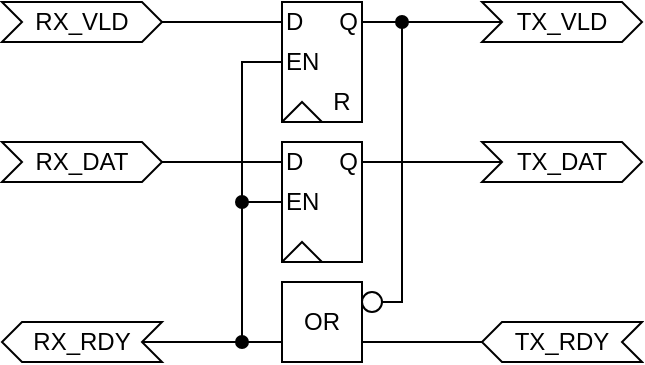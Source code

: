 <mxfile version="23.0.2" type="device">
  <diagram name="Page-1" id="h-33Ypo1zXG0YeIfGgGF">
    <mxGraphModel dx="521" dy="316" grid="1" gridSize="10" guides="1" tooltips="1" connect="1" arrows="1" fold="1" page="1" pageScale="1" pageWidth="850" pageHeight="1100" math="0" shadow="0">
      <root>
        <mxCell id="0" />
        <mxCell id="1" parent="0" />
        <mxCell id="BdMwT2BXw6ccnMAw5Xdu-15" style="edgeStyle=orthogonalEdgeStyle;rounded=0;orthogonalLoop=1;jettySize=auto;html=1;exitX=1;exitY=0.5;exitDx=0;exitDy=0;endArrow=none;endFill=0;entryX=0;entryY=0.5;entryDx=0;entryDy=0;" parent="1" source="BdMwT2BXw6ccnMAw5Xdu-12" target="BdMwT2BXw6ccnMAw5Xdu-2" edge="1">
          <mxGeometry relative="1" as="geometry">
            <mxPoint x="370" y="490" as="targetPoint" />
          </mxGeometry>
        </mxCell>
        <mxCell id="BdMwT2BXw6ccnMAw5Xdu-12" value="RX_VLD" style="shape=step;perimeter=stepPerimeter;whiteSpace=wrap;html=1;fixedSize=1;size=10;" parent="1" vertex="1">
          <mxGeometry x="180" y="470" width="80" height="20" as="geometry" />
        </mxCell>
        <mxCell id="BdMwT2BXw6ccnMAw5Xdu-13" value="TX_VLD" style="shape=step;perimeter=stepPerimeter;whiteSpace=wrap;html=1;fixedSize=1;size=10;" parent="1" vertex="1">
          <mxGeometry x="420" y="470" width="80" height="20" as="geometry" />
        </mxCell>
        <mxCell id="BdMwT2BXw6ccnMAw5Xdu-14" style="edgeStyle=orthogonalEdgeStyle;rounded=0;orthogonalLoop=1;jettySize=auto;html=1;exitX=1;exitY=0.5;exitDx=0;exitDy=0;endArrow=none;endFill=0;" parent="1" source="BdMwT2BXw6ccnMAw5Xdu-3" target="BdMwT2BXw6ccnMAw5Xdu-13" edge="1">
          <mxGeometry relative="1" as="geometry" />
        </mxCell>
        <mxCell id="BdMwT2BXw6ccnMAw5Xdu-19" value="" style="group" parent="1" vertex="1" connectable="0">
          <mxGeometry x="320" y="470" width="40" height="60" as="geometry" />
        </mxCell>
        <mxCell id="BdMwT2BXw6ccnMAw5Xdu-17" value="" style="rounded=0;whiteSpace=wrap;html=1;" parent="BdMwT2BXw6ccnMAw5Xdu-19" vertex="1">
          <mxGeometry width="40" height="60" as="geometry" />
        </mxCell>
        <mxCell id="BdMwT2BXw6ccnMAw5Xdu-2" value="D" style="text;html=1;strokeColor=none;fillColor=none;align=left;verticalAlign=middle;whiteSpace=wrap;rounded=0;" parent="BdMwT2BXw6ccnMAw5Xdu-19" vertex="1">
          <mxGeometry width="20" height="20" as="geometry" />
        </mxCell>
        <mxCell id="BdMwT2BXw6ccnMAw5Xdu-3" value="Q" style="text;html=1;strokeColor=none;fillColor=none;align=right;verticalAlign=middle;whiteSpace=wrap;rounded=0;" parent="BdMwT2BXw6ccnMAw5Xdu-19" vertex="1">
          <mxGeometry x="20" width="20" height="20" as="geometry" />
        </mxCell>
        <mxCell id="BdMwT2BXw6ccnMAw5Xdu-4" value="" style="endArrow=none;html=1;rounded=0;" parent="BdMwT2BXw6ccnMAw5Xdu-19" edge="1">
          <mxGeometry width="50" height="50" relative="1" as="geometry">
            <mxPoint y="60" as="sourcePoint" />
            <mxPoint x="20" y="60" as="targetPoint" />
            <Array as="points">
              <mxPoint x="10" y="50" />
            </Array>
          </mxGeometry>
        </mxCell>
        <mxCell id="BdMwT2BXw6ccnMAw5Xdu-5" value="R" style="text;html=1;strokeColor=none;fillColor=none;align=center;verticalAlign=middle;whiteSpace=wrap;rounded=0;" parent="BdMwT2BXw6ccnMAw5Xdu-19" vertex="1">
          <mxGeometry x="20" y="40" width="20" height="20" as="geometry" />
        </mxCell>
        <mxCell id="BdMwT2BXw6ccnMAw5Xdu-18" value="EN" style="text;html=1;strokeColor=none;fillColor=none;align=left;verticalAlign=middle;whiteSpace=wrap;rounded=0;" parent="BdMwT2BXw6ccnMAw5Xdu-19" vertex="1">
          <mxGeometry y="20" width="20" height="20" as="geometry" />
        </mxCell>
        <mxCell id="BdMwT2BXw6ccnMAw5Xdu-20" value="" style="group" parent="1" vertex="1" connectable="0">
          <mxGeometry x="320" y="540" width="40" height="60" as="geometry" />
        </mxCell>
        <mxCell id="BdMwT2BXw6ccnMAw5Xdu-21" value="" style="rounded=0;whiteSpace=wrap;html=1;" parent="BdMwT2BXw6ccnMAw5Xdu-20" vertex="1">
          <mxGeometry width="40" height="60" as="geometry" />
        </mxCell>
        <mxCell id="BdMwT2BXw6ccnMAw5Xdu-22" value="D" style="text;html=1;strokeColor=none;fillColor=none;align=left;verticalAlign=middle;whiteSpace=wrap;rounded=0;" parent="BdMwT2BXw6ccnMAw5Xdu-20" vertex="1">
          <mxGeometry width="20" height="20" as="geometry" />
        </mxCell>
        <mxCell id="BdMwT2BXw6ccnMAw5Xdu-23" value="Q" style="text;html=1;strokeColor=none;fillColor=none;align=right;verticalAlign=middle;whiteSpace=wrap;rounded=0;" parent="BdMwT2BXw6ccnMAw5Xdu-20" vertex="1">
          <mxGeometry x="20" width="20" height="20" as="geometry" />
        </mxCell>
        <mxCell id="BdMwT2BXw6ccnMAw5Xdu-24" value="" style="endArrow=none;html=1;rounded=0;" parent="BdMwT2BXw6ccnMAw5Xdu-20" edge="1">
          <mxGeometry width="50" height="50" relative="1" as="geometry">
            <mxPoint y="60" as="sourcePoint" />
            <mxPoint x="20" y="60" as="targetPoint" />
            <Array as="points">
              <mxPoint x="10" y="50" />
            </Array>
          </mxGeometry>
        </mxCell>
        <mxCell id="BdMwT2BXw6ccnMAw5Xdu-26" value="EN" style="text;html=1;strokeColor=none;fillColor=none;align=left;verticalAlign=middle;whiteSpace=wrap;rounded=0;" parent="BdMwT2BXw6ccnMAw5Xdu-20" vertex="1">
          <mxGeometry y="20" width="20" height="20" as="geometry" />
        </mxCell>
        <mxCell id="BdMwT2BXw6ccnMAw5Xdu-27" style="edgeStyle=orthogonalEdgeStyle;rounded=0;orthogonalLoop=1;jettySize=auto;html=1;exitX=1;exitY=0.5;exitDx=0;exitDy=0;entryX=0;entryY=0.5;entryDx=0;entryDy=0;endArrow=none;endFill=0;" parent="1" source="BdMwT2BXw6ccnMAw5Xdu-28" target="BdMwT2BXw6ccnMAw5Xdu-22" edge="1">
          <mxGeometry relative="1" as="geometry">
            <mxPoint x="380" y="550" as="targetPoint" />
          </mxGeometry>
        </mxCell>
        <mxCell id="BdMwT2BXw6ccnMAw5Xdu-28" value="RX_DAT" style="shape=step;perimeter=stepPerimeter;whiteSpace=wrap;html=1;fixedSize=1;size=10;" parent="1" vertex="1">
          <mxGeometry x="180" y="540" width="80" height="20" as="geometry" />
        </mxCell>
        <mxCell id="BdMwT2BXw6ccnMAw5Xdu-29" style="edgeStyle=orthogonalEdgeStyle;rounded=0;orthogonalLoop=1;jettySize=auto;html=1;exitX=1;exitY=0.5;exitDx=0;exitDy=0;entryX=0;entryY=0.75;entryDx=0;entryDy=0;endArrow=none;endFill=0;" parent="1" source="BdMwT2BXw6ccnMAw5Xdu-30" target="BdMwT2BXw6ccnMAw5Xdu-31" edge="1">
          <mxGeometry relative="1" as="geometry">
            <mxPoint x="380" y="650" as="targetPoint" />
          </mxGeometry>
        </mxCell>
        <mxCell id="BdMwT2BXw6ccnMAw5Xdu-30" value="RX_RDY" style="shape=step;perimeter=stepPerimeter;whiteSpace=wrap;html=1;fixedSize=1;size=10;flipH=1;" parent="1" vertex="1">
          <mxGeometry x="180" y="630" width="80" height="20" as="geometry" />
        </mxCell>
        <mxCell id="BdMwT2BXw6ccnMAw5Xdu-33" value="" style="group" parent="1" vertex="1" connectable="0">
          <mxGeometry x="320" y="610" width="50" height="40" as="geometry" />
        </mxCell>
        <mxCell id="BdMwT2BXw6ccnMAw5Xdu-31" value="OR" style="whiteSpace=wrap;html=1;aspect=fixed;" parent="BdMwT2BXw6ccnMAw5Xdu-33" vertex="1">
          <mxGeometry width="40" height="40" as="geometry" />
        </mxCell>
        <mxCell id="BdMwT2BXw6ccnMAw5Xdu-32" value="" style="ellipse;whiteSpace=wrap;html=1;" parent="BdMwT2BXw6ccnMAw5Xdu-33" vertex="1">
          <mxGeometry x="40" y="5" width="10" height="10" as="geometry" />
        </mxCell>
        <mxCell id="BdMwT2BXw6ccnMAw5Xdu-34" value="TX_DAT" style="shape=step;perimeter=stepPerimeter;whiteSpace=wrap;html=1;fixedSize=1;size=10;" parent="1" vertex="1">
          <mxGeometry x="420" y="540" width="80" height="20" as="geometry" />
        </mxCell>
        <mxCell id="BdMwT2BXw6ccnMAw5Xdu-35" style="edgeStyle=orthogonalEdgeStyle;rounded=0;orthogonalLoop=1;jettySize=auto;html=1;exitX=1;exitY=0.5;exitDx=0;exitDy=0;endArrow=none;endFill=0;" parent="1" source="BdMwT2BXw6ccnMAw5Xdu-23" target="BdMwT2BXw6ccnMAw5Xdu-34" edge="1">
          <mxGeometry relative="1" as="geometry">
            <mxPoint x="340" y="550" as="sourcePoint" />
          </mxGeometry>
        </mxCell>
        <mxCell id="BdMwT2BXw6ccnMAw5Xdu-37" value="TX_RDY" style="shape=step;perimeter=stepPerimeter;whiteSpace=wrap;html=1;fixedSize=1;size=10;flipH=1;" parent="1" vertex="1">
          <mxGeometry x="420" y="630" width="80" height="20" as="geometry" />
        </mxCell>
        <mxCell id="BdMwT2BXw6ccnMAw5Xdu-38" style="edgeStyle=orthogonalEdgeStyle;rounded=0;orthogonalLoop=1;jettySize=auto;html=1;endArrow=none;endFill=0;exitX=1;exitY=0.75;exitDx=0;exitDy=0;entryX=0;entryY=0.5;entryDx=0;entryDy=0;" parent="1" source="BdMwT2BXw6ccnMAw5Xdu-31" target="BdMwT2BXw6ccnMAw5Xdu-37" edge="1">
          <mxGeometry relative="1" as="geometry">
            <mxPoint x="470" y="640" as="targetPoint" />
            <mxPoint x="440" y="640" as="sourcePoint" />
          </mxGeometry>
        </mxCell>
        <mxCell id="BdMwT2BXw6ccnMAw5Xdu-39" style="edgeStyle=orthogonalEdgeStyle;rounded=0;orthogonalLoop=1;jettySize=auto;html=1;endArrow=oval;endFill=1;exitX=1;exitY=0.5;exitDx=0;exitDy=0;startArrow=none;startFill=0;" parent="1" source="BdMwT2BXw6ccnMAw5Xdu-32" edge="1">
          <mxGeometry relative="1" as="geometry">
            <mxPoint x="380" y="480" as="targetPoint" />
            <mxPoint x="440" y="660" as="sourcePoint" />
            <Array as="points">
              <mxPoint x="380" y="620" />
            </Array>
          </mxGeometry>
        </mxCell>
        <mxCell id="BdMwT2BXw6ccnMAw5Xdu-41" style="edgeStyle=orthogonalEdgeStyle;rounded=0;orthogonalLoop=1;jettySize=auto;html=1;endArrow=oval;endFill=1;exitX=0;exitY=0.5;exitDx=0;exitDy=0;startArrow=none;startFill=0;" parent="1" source="BdMwT2BXw6ccnMAw5Xdu-18" edge="1">
          <mxGeometry relative="1" as="geometry">
            <mxPoint x="300" y="640" as="targetPoint" />
            <mxPoint x="380" y="640" as="sourcePoint" />
          </mxGeometry>
        </mxCell>
        <mxCell id="BdMwT2BXw6ccnMAw5Xdu-42" style="edgeStyle=orthogonalEdgeStyle;rounded=0;orthogonalLoop=1;jettySize=auto;html=1;endArrow=oval;endFill=1;startArrow=none;startFill=0;" parent="1" edge="1">
          <mxGeometry relative="1" as="geometry">
            <mxPoint x="300" y="570" as="targetPoint" />
            <mxPoint x="320" y="570" as="sourcePoint" />
            <Array as="points">
              <mxPoint x="320" y="570" />
            </Array>
          </mxGeometry>
        </mxCell>
      </root>
    </mxGraphModel>
  </diagram>
</mxfile>
